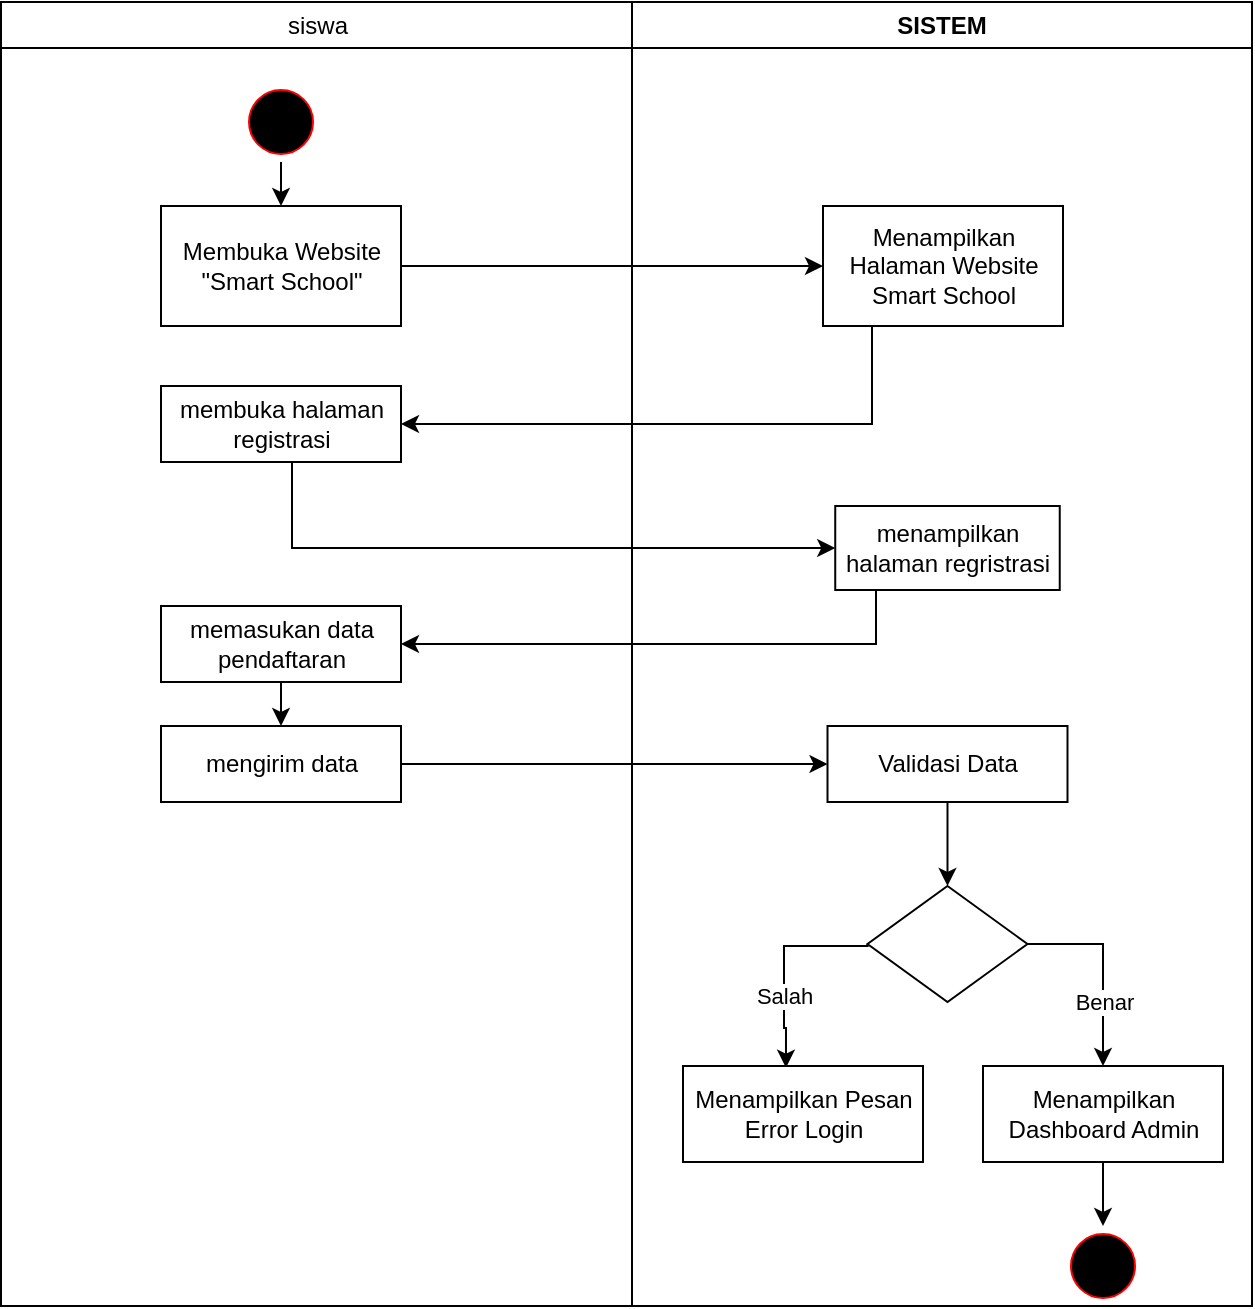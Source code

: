 <mxfile version="24.7.10" pages="6">
  <diagram name="regristrasi siswa" id="CkKdN2FSt63T292Gi2Ng">
    <mxGraphModel dx="634" dy="373" grid="1" gridSize="10" guides="1" tooltips="1" connect="1" arrows="1" fold="1" page="1" pageScale="1" pageWidth="850" pageHeight="1100" math="0" shadow="0">
      <root>
        <mxCell id="0" />
        <mxCell id="1" parent="0" />
        <mxCell id="ct2zQ7y7BZkQiQ98YBwY-1" value="siswa" style="swimlane;whiteSpace=wrap;fontStyle=0" vertex="1" parent="1">
          <mxGeometry x="164.5" y="128" width="315.5" height="652" as="geometry" />
        </mxCell>
        <mxCell id="ct2zQ7y7BZkQiQ98YBwY-2" style="edgeStyle=orthogonalEdgeStyle;rounded=0;orthogonalLoop=1;jettySize=auto;html=1;exitX=0.5;exitY=1;exitDx=0;exitDy=0;entryX=0.5;entryY=0;entryDx=0;entryDy=0;" edge="1" parent="ct2zQ7y7BZkQiQ98YBwY-1" source="ct2zQ7y7BZkQiQ98YBwY-3" target="ct2zQ7y7BZkQiQ98YBwY-4">
          <mxGeometry relative="1" as="geometry" />
        </mxCell>
        <mxCell id="ct2zQ7y7BZkQiQ98YBwY-3" value="" style="ellipse;shape=startState;fillColor=#000000;strokeColor=#ff0000;" vertex="1" parent="ct2zQ7y7BZkQiQ98YBwY-1">
          <mxGeometry x="120" y="40" width="40" height="40" as="geometry" />
        </mxCell>
        <mxCell id="ct2zQ7y7BZkQiQ98YBwY-4" value="Membuka Website &quot;Smart School&quot;" style="rounded=0;whiteSpace=wrap;html=1;" vertex="1" parent="ct2zQ7y7BZkQiQ98YBwY-1">
          <mxGeometry x="80" y="102" width="120" height="60" as="geometry" />
        </mxCell>
        <mxCell id="ct2zQ7y7BZkQiQ98YBwY-5" value="membuka halaman registrasi" style="rounded=0;whiteSpace=wrap;html=1;" vertex="1" parent="ct2zQ7y7BZkQiQ98YBwY-1">
          <mxGeometry x="80" y="192" width="120" height="38" as="geometry" />
        </mxCell>
        <mxCell id="ct2zQ7y7BZkQiQ98YBwY-27" value="" style="edgeStyle=orthogonalEdgeStyle;rounded=0;orthogonalLoop=1;jettySize=auto;html=1;" edge="1" parent="ct2zQ7y7BZkQiQ98YBwY-1" source="ct2zQ7y7BZkQiQ98YBwY-20" target="ct2zQ7y7BZkQiQ98YBwY-21">
          <mxGeometry relative="1" as="geometry" />
        </mxCell>
        <mxCell id="ct2zQ7y7BZkQiQ98YBwY-20" value="memasukan data pendaftaran" style="rounded=0;whiteSpace=wrap;html=1;" vertex="1" parent="ct2zQ7y7BZkQiQ98YBwY-1">
          <mxGeometry x="80" y="302" width="120" height="38" as="geometry" />
        </mxCell>
        <mxCell id="ct2zQ7y7BZkQiQ98YBwY-21" value="mengirim data" style="rounded=0;whiteSpace=wrap;html=1;" vertex="1" parent="ct2zQ7y7BZkQiQ98YBwY-1">
          <mxGeometry x="80" y="362" width="120" height="38" as="geometry" />
        </mxCell>
        <mxCell id="ct2zQ7y7BZkQiQ98YBwY-6" value="SISTEM" style="swimlane;whiteSpace=wrap" vertex="1" parent="1">
          <mxGeometry x="480" y="128" width="310" height="652" as="geometry" />
        </mxCell>
        <mxCell id="ct2zQ7y7BZkQiQ98YBwY-7" value="Menampilkan Halaman Website Smart School" style="rounded=0;whiteSpace=wrap;html=1;" vertex="1" parent="ct2zQ7y7BZkQiQ98YBwY-6">
          <mxGeometry x="95.5" y="102" width="120" height="60" as="geometry" />
        </mxCell>
        <mxCell id="ct2zQ7y7BZkQiQ98YBwY-32" value="" style="edgeStyle=orthogonalEdgeStyle;rounded=0;orthogonalLoop=1;jettySize=auto;html=1;" edge="1" parent="ct2zQ7y7BZkQiQ98YBwY-6" source="ct2zQ7y7BZkQiQ98YBwY-9" target="ct2zQ7y7BZkQiQ98YBwY-14">
          <mxGeometry relative="1" as="geometry" />
        </mxCell>
        <mxCell id="ct2zQ7y7BZkQiQ98YBwY-9" value="Validasi Data" style="rounded=0;whiteSpace=wrap;html=1;" vertex="1" parent="ct2zQ7y7BZkQiQ98YBwY-6">
          <mxGeometry x="97.75" y="362" width="120" height="38" as="geometry" />
        </mxCell>
        <mxCell id="ct2zQ7y7BZkQiQ98YBwY-10" style="edgeStyle=orthogonalEdgeStyle;rounded=0;orthogonalLoop=1;jettySize=auto;html=1;entryX=0.429;entryY=0.018;entryDx=0;entryDy=0;entryPerimeter=0;exitX=0;exitY=0.5;exitDx=0;exitDy=0;" edge="1" parent="ct2zQ7y7BZkQiQ98YBwY-6" source="ct2zQ7y7BZkQiQ98YBwY-14" target="ct2zQ7y7BZkQiQ98YBwY-15">
          <mxGeometry relative="1" as="geometry">
            <mxPoint x="75.5" y="482.0" as="targetPoint" />
            <mxPoint x="117.5" y="492" as="sourcePoint" />
            <Array as="points">
              <mxPoint x="118" y="472" />
              <mxPoint x="76" y="472" />
              <mxPoint x="76" y="513" />
              <mxPoint x="77" y="513" />
            </Array>
          </mxGeometry>
        </mxCell>
        <mxCell id="ct2zQ7y7BZkQiQ98YBwY-11" value="Salah" style="edgeLabel;html=1;align=center;verticalAlign=middle;resizable=0;points=[];" connectable="0" vertex="1" parent="ct2zQ7y7BZkQiQ98YBwY-10">
          <mxGeometry x="0.286" relative="1" as="geometry">
            <mxPoint as="offset" />
          </mxGeometry>
        </mxCell>
        <mxCell id="ct2zQ7y7BZkQiQ98YBwY-12" style="edgeStyle=orthogonalEdgeStyle;rounded=0;orthogonalLoop=1;jettySize=auto;html=1;exitX=1;exitY=0.5;exitDx=0;exitDy=0;entryX=0.5;entryY=0;entryDx=0;entryDy=0;" edge="1" parent="ct2zQ7y7BZkQiQ98YBwY-6" source="ct2zQ7y7BZkQiQ98YBwY-14" target="ct2zQ7y7BZkQiQ98YBwY-17">
          <mxGeometry relative="1" as="geometry">
            <mxPoint x="235.5" y="482.0" as="targetPoint" />
          </mxGeometry>
        </mxCell>
        <mxCell id="ct2zQ7y7BZkQiQ98YBwY-13" value="Benar" style="edgeLabel;html=1;align=center;verticalAlign=middle;resizable=0;points=[];" connectable="0" vertex="1" parent="ct2zQ7y7BZkQiQ98YBwY-12">
          <mxGeometry x="0.339" relative="1" as="geometry">
            <mxPoint as="offset" />
          </mxGeometry>
        </mxCell>
        <mxCell id="ct2zQ7y7BZkQiQ98YBwY-14" value="" style="rhombus;whiteSpace=wrap;html=1;" vertex="1" parent="ct2zQ7y7BZkQiQ98YBwY-6">
          <mxGeometry x="117.75" y="442" width="80" height="58" as="geometry" />
        </mxCell>
        <mxCell id="ct2zQ7y7BZkQiQ98YBwY-15" value="Menampilkan Pesan Error Login" style="rounded=0;whiteSpace=wrap;html=1;" vertex="1" parent="ct2zQ7y7BZkQiQ98YBwY-6">
          <mxGeometry x="25.5" y="532" width="120" height="48" as="geometry" />
        </mxCell>
        <mxCell id="ct2zQ7y7BZkQiQ98YBwY-16" style="edgeStyle=orthogonalEdgeStyle;rounded=0;orthogonalLoop=1;jettySize=auto;html=1;exitX=0.5;exitY=1;exitDx=0;exitDy=0;entryX=0.5;entryY=0;entryDx=0;entryDy=0;" edge="1" parent="ct2zQ7y7BZkQiQ98YBwY-6" source="ct2zQ7y7BZkQiQ98YBwY-17" target="ct2zQ7y7BZkQiQ98YBwY-18">
          <mxGeometry relative="1" as="geometry" />
        </mxCell>
        <mxCell id="ct2zQ7y7BZkQiQ98YBwY-17" value="Menampilkan Dashboard Admin" style="rounded=0;whiteSpace=wrap;html=1;" vertex="1" parent="ct2zQ7y7BZkQiQ98YBwY-6">
          <mxGeometry x="175.5" y="532" width="120" height="48" as="geometry" />
        </mxCell>
        <mxCell id="ct2zQ7y7BZkQiQ98YBwY-18" value="" style="ellipse;shape=startState;fillColor=#000000;strokeColor=#ff0000;" vertex="1" parent="ct2zQ7y7BZkQiQ98YBwY-6">
          <mxGeometry x="215.5" y="612" width="40" height="40" as="geometry" />
        </mxCell>
        <mxCell id="ct2zQ7y7BZkQiQ98YBwY-22" value="menampilkan halaman regristrasi" style="rounded=0;whiteSpace=wrap;html=1;" vertex="1" parent="ct2zQ7y7BZkQiQ98YBwY-6">
          <mxGeometry x="101.62" y="252" width="112.25" height="42" as="geometry" />
        </mxCell>
        <mxCell id="ct2zQ7y7BZkQiQ98YBwY-19" style="edgeStyle=orthogonalEdgeStyle;rounded=0;orthogonalLoop=1;jettySize=auto;html=1;entryX=0;entryY=0.5;entryDx=0;entryDy=0;" edge="1" parent="1" source="ct2zQ7y7BZkQiQ98YBwY-4" target="ct2zQ7y7BZkQiQ98YBwY-7">
          <mxGeometry relative="1" as="geometry" />
        </mxCell>
        <mxCell id="ct2zQ7y7BZkQiQ98YBwY-24" style="edgeStyle=orthogonalEdgeStyle;rounded=0;orthogonalLoop=1;jettySize=auto;html=1;entryX=0;entryY=0.5;entryDx=0;entryDy=0;" edge="1" parent="1" source="ct2zQ7y7BZkQiQ98YBwY-5" target="ct2zQ7y7BZkQiQ98YBwY-22">
          <mxGeometry relative="1" as="geometry">
            <Array as="points">
              <mxPoint x="310" y="401" />
            </Array>
          </mxGeometry>
        </mxCell>
        <mxCell id="ct2zQ7y7BZkQiQ98YBwY-25" style="edgeStyle=orthogonalEdgeStyle;rounded=0;orthogonalLoop=1;jettySize=auto;html=1;entryX=1;entryY=0.5;entryDx=0;entryDy=0;" edge="1" parent="1" source="ct2zQ7y7BZkQiQ98YBwY-7" target="ct2zQ7y7BZkQiQ98YBwY-5">
          <mxGeometry relative="1" as="geometry">
            <Array as="points">
              <mxPoint x="600" y="339" />
            </Array>
          </mxGeometry>
        </mxCell>
        <mxCell id="ct2zQ7y7BZkQiQ98YBwY-26" style="edgeStyle=orthogonalEdgeStyle;rounded=0;orthogonalLoop=1;jettySize=auto;html=1;entryX=1;entryY=0.5;entryDx=0;entryDy=0;" edge="1" parent="1" source="ct2zQ7y7BZkQiQ98YBwY-22" target="ct2zQ7y7BZkQiQ98YBwY-20">
          <mxGeometry relative="1" as="geometry">
            <Array as="points">
              <mxPoint x="602" y="449" />
            </Array>
          </mxGeometry>
        </mxCell>
        <mxCell id="ct2zQ7y7BZkQiQ98YBwY-28" style="edgeStyle=orthogonalEdgeStyle;rounded=0;orthogonalLoop=1;jettySize=auto;html=1;entryX=0;entryY=0.5;entryDx=0;entryDy=0;" edge="1" parent="1" source="ct2zQ7y7BZkQiQ98YBwY-21" target="ct2zQ7y7BZkQiQ98YBwY-9">
          <mxGeometry relative="1" as="geometry" />
        </mxCell>
      </root>
    </mxGraphModel>
  </diagram>
  <diagram id="B6uVPoHF_zHf-7rmHl5D" name="login siswa">
    <mxGraphModel dx="766" dy="426" grid="1" gridSize="10" guides="1" tooltips="1" connect="1" arrows="1" fold="1" page="1" pageScale="1" pageWidth="850" pageHeight="1100" math="0" shadow="0">
      <root>
        <mxCell id="0" />
        <mxCell id="1" parent="0" />
        <mxCell id="0dLkA1yNlthL-5BfM1e3-1" value="siswa" style="swimlane;whiteSpace=wrap;fontStyle=0" vertex="1" parent="1">
          <mxGeometry x="164.5" y="128" width="280" height="652" as="geometry" />
        </mxCell>
        <mxCell id="0dLkA1yNlthL-5BfM1e3-2" style="edgeStyle=orthogonalEdgeStyle;rounded=0;orthogonalLoop=1;jettySize=auto;html=1;exitX=0.5;exitY=1;exitDx=0;exitDy=0;entryX=0.5;entryY=0;entryDx=0;entryDy=0;" edge="1" parent="0dLkA1yNlthL-5BfM1e3-1" source="0dLkA1yNlthL-5BfM1e3-3" target="0dLkA1yNlthL-5BfM1e3-4">
          <mxGeometry relative="1" as="geometry" />
        </mxCell>
        <mxCell id="0dLkA1yNlthL-5BfM1e3-3" value="" style="ellipse;shape=startState;fillColor=#000000;strokeColor=#ff0000;" vertex="1" parent="0dLkA1yNlthL-5BfM1e3-1">
          <mxGeometry x="120" y="40" width="40" height="40" as="geometry" />
        </mxCell>
        <mxCell id="0dLkA1yNlthL-5BfM1e3-4" value="Membuka Website &quot;Smart School&quot;" style="rounded=0;whiteSpace=wrap;html=1;" vertex="1" parent="0dLkA1yNlthL-5BfM1e3-1">
          <mxGeometry x="80" y="102" width="120" height="60" as="geometry" />
        </mxCell>
        <mxCell id="0dLkA1yNlthL-5BfM1e3-5" value="Memasukan Username dan Password" style="rounded=0;whiteSpace=wrap;html=1;" vertex="1" parent="0dLkA1yNlthL-5BfM1e3-1">
          <mxGeometry x="80" y="202" width="120" height="60" as="geometry" />
        </mxCell>
        <mxCell id="0dLkA1yNlthL-5BfM1e3-6" value="SISTEM" style="swimlane;whiteSpace=wrap" vertex="1" parent="1">
          <mxGeometry x="444.5" y="128" width="315.5" height="652" as="geometry" />
        </mxCell>
        <mxCell id="0dLkA1yNlthL-5BfM1e3-7" value="Menampilkan Halaman Website Smart School" style="rounded=0;whiteSpace=wrap;html=1;" vertex="1" parent="0dLkA1yNlthL-5BfM1e3-6">
          <mxGeometry x="95.5" y="102" width="120" height="60" as="geometry" />
        </mxCell>
        <mxCell id="0dLkA1yNlthL-5BfM1e3-8" style="edgeStyle=orthogonalEdgeStyle;rounded=0;orthogonalLoop=1;jettySize=auto;html=1;exitX=0.5;exitY=1;exitDx=0;exitDy=0;entryX=0.5;entryY=0;entryDx=0;entryDy=0;" edge="1" parent="0dLkA1yNlthL-5BfM1e3-6" source="0dLkA1yNlthL-5BfM1e3-9" target="0dLkA1yNlthL-5BfM1e3-14">
          <mxGeometry relative="1" as="geometry" />
        </mxCell>
        <mxCell id="0dLkA1yNlthL-5BfM1e3-9" value="Validasi Data" style="rounded=0;whiteSpace=wrap;html=1;" vertex="1" parent="0dLkA1yNlthL-5BfM1e3-6">
          <mxGeometry x="95.5" y="312" width="120" height="38" as="geometry" />
        </mxCell>
        <mxCell id="0dLkA1yNlthL-5BfM1e3-10" style="edgeStyle=orthogonalEdgeStyle;rounded=0;orthogonalLoop=1;jettySize=auto;html=1;exitX=0;exitY=0.5;exitDx=0;exitDy=0;" edge="1" parent="0dLkA1yNlthL-5BfM1e3-6" source="0dLkA1yNlthL-5BfM1e3-14">
          <mxGeometry relative="1" as="geometry">
            <mxPoint x="75.5" y="482.0" as="targetPoint" />
          </mxGeometry>
        </mxCell>
        <mxCell id="0dLkA1yNlthL-5BfM1e3-11" value="Salah" style="edgeLabel;html=1;align=center;verticalAlign=middle;resizable=0;points=[];" connectable="0" vertex="1" parent="0dLkA1yNlthL-5BfM1e3-10">
          <mxGeometry x="0.286" relative="1" as="geometry">
            <mxPoint as="offset" />
          </mxGeometry>
        </mxCell>
        <mxCell id="0dLkA1yNlthL-5BfM1e3-12" style="edgeStyle=orthogonalEdgeStyle;rounded=0;orthogonalLoop=1;jettySize=auto;html=1;exitX=1;exitY=0.5;exitDx=0;exitDy=0;" edge="1" parent="0dLkA1yNlthL-5BfM1e3-6" source="0dLkA1yNlthL-5BfM1e3-14">
          <mxGeometry relative="1" as="geometry">
            <mxPoint x="235.5" y="482.0" as="targetPoint" />
          </mxGeometry>
        </mxCell>
        <mxCell id="0dLkA1yNlthL-5BfM1e3-13" value="Benar" style="edgeLabel;html=1;align=center;verticalAlign=middle;resizable=0;points=[];" connectable="0" vertex="1" parent="0dLkA1yNlthL-5BfM1e3-12">
          <mxGeometry x="0.339" relative="1" as="geometry">
            <mxPoint as="offset" />
          </mxGeometry>
        </mxCell>
        <mxCell id="0dLkA1yNlthL-5BfM1e3-14" value="" style="rhombus;whiteSpace=wrap;html=1;" vertex="1" parent="0dLkA1yNlthL-5BfM1e3-6">
          <mxGeometry x="115.5" y="392" width="80" height="58" as="geometry" />
        </mxCell>
        <mxCell id="0dLkA1yNlthL-5BfM1e3-15" value="Menampilkan Pesan Error Login" style="rounded=0;whiteSpace=wrap;html=1;" vertex="1" parent="0dLkA1yNlthL-5BfM1e3-6">
          <mxGeometry x="20.5" y="482" width="120" height="48" as="geometry" />
        </mxCell>
        <mxCell id="0dLkA1yNlthL-5BfM1e3-16" style="edgeStyle=orthogonalEdgeStyle;rounded=0;orthogonalLoop=1;jettySize=auto;html=1;exitX=0.5;exitY=1;exitDx=0;exitDy=0;entryX=0.5;entryY=0;entryDx=0;entryDy=0;" edge="1" parent="0dLkA1yNlthL-5BfM1e3-6" source="0dLkA1yNlthL-5BfM1e3-17" target="0dLkA1yNlthL-5BfM1e3-18">
          <mxGeometry relative="1" as="geometry" />
        </mxCell>
        <mxCell id="0dLkA1yNlthL-5BfM1e3-17" value="Menampilkan halaman utama siswa" style="rounded=0;whiteSpace=wrap;html=1;" vertex="1" parent="0dLkA1yNlthL-5BfM1e3-6">
          <mxGeometry x="175.5" y="482" width="120" height="48" as="geometry" />
        </mxCell>
        <mxCell id="0dLkA1yNlthL-5BfM1e3-18" value="" style="ellipse;shape=startState;fillColor=#000000;strokeColor=#ff0000;" vertex="1" parent="0dLkA1yNlthL-5BfM1e3-6">
          <mxGeometry x="215.5" y="562" width="40" height="40" as="geometry" />
        </mxCell>
        <mxCell id="0dLkA1yNlthL-5BfM1e3-19" style="edgeStyle=orthogonalEdgeStyle;rounded=0;orthogonalLoop=1;jettySize=auto;html=1;entryX=1;entryY=0.5;entryDx=0;entryDy=0;" edge="1" parent="1" source="0dLkA1yNlthL-5BfM1e3-7" target="0dLkA1yNlthL-5BfM1e3-5">
          <mxGeometry relative="1" as="geometry">
            <Array as="points">
              <mxPoint x="600" y="360" />
            </Array>
          </mxGeometry>
        </mxCell>
        <mxCell id="0dLkA1yNlthL-5BfM1e3-20" style="edgeStyle=orthogonalEdgeStyle;rounded=0;orthogonalLoop=1;jettySize=auto;html=1;entryX=0;entryY=0.5;entryDx=0;entryDy=0;" edge="1" parent="1" source="0dLkA1yNlthL-5BfM1e3-4" target="0dLkA1yNlthL-5BfM1e3-7">
          <mxGeometry relative="1" as="geometry" />
        </mxCell>
        <mxCell id="0dLkA1yNlthL-5BfM1e3-21" style="edgeStyle=orthogonalEdgeStyle;rounded=0;orthogonalLoop=1;jettySize=auto;html=1;entryX=0;entryY=0.5;entryDx=0;entryDy=0;" edge="1" parent="1" source="0dLkA1yNlthL-5BfM1e3-5" target="0dLkA1yNlthL-5BfM1e3-9">
          <mxGeometry relative="1" as="geometry">
            <Array as="points">
              <mxPoint x="305" y="459" />
            </Array>
          </mxGeometry>
        </mxCell>
      </root>
    </mxGraphModel>
  </diagram>
  <diagram id="_cswoCJEPNgJfyQ7k2DU" name="melihat data jadwal pelajaran">
    <mxGraphModel dx="901" dy="501" grid="1" gridSize="10" guides="1" tooltips="1" connect="1" arrows="1" fold="1" page="1" pageScale="1" pageWidth="850" pageHeight="1100" math="0" shadow="0">
      <root>
        <mxCell id="0" />
        <mxCell id="1" parent="0" />
        <mxCell id="lEeLGfpVvQIhKDC0VNKP-1" value="siswa" style="swimlane;whiteSpace=wrap;fontStyle=0;startSize=23;" vertex="1" parent="1">
          <mxGeometry x="164.5" y="128" width="280" height="972" as="geometry" />
        </mxCell>
        <mxCell id="lEeLGfpVvQIhKDC0VNKP-2" style="edgeStyle=orthogonalEdgeStyle;rounded=0;orthogonalLoop=1;jettySize=auto;html=1;exitX=0.5;exitY=1;exitDx=0;exitDy=0;entryX=0.5;entryY=0;entryDx=0;entryDy=0;" edge="1" parent="lEeLGfpVvQIhKDC0VNKP-1" source="lEeLGfpVvQIhKDC0VNKP-3" target="lEeLGfpVvQIhKDC0VNKP-4">
          <mxGeometry relative="1" as="geometry" />
        </mxCell>
        <mxCell id="lEeLGfpVvQIhKDC0VNKP-3" value="" style="ellipse;shape=startState;fillColor=#000000;strokeColor=#ff0000;" vertex="1" parent="lEeLGfpVvQIhKDC0VNKP-1">
          <mxGeometry x="120" y="40" width="40" height="40" as="geometry" />
        </mxCell>
        <mxCell id="lEeLGfpVvQIhKDC0VNKP-4" value="Membuka Website &quot;Smart School&quot;" style="rounded=0;whiteSpace=wrap;html=1;" vertex="1" parent="lEeLGfpVvQIhKDC0VNKP-1">
          <mxGeometry x="80" y="102" width="120" height="60" as="geometry" />
        </mxCell>
        <mxCell id="lEeLGfpVvQIhKDC0VNKP-5" value="siswa melakukan login" style="rounded=0;whiteSpace=wrap;html=1;" vertex="1" parent="lEeLGfpVvQIhKDC0VNKP-1">
          <mxGeometry x="80" y="202" width="120" height="60" as="geometry" />
        </mxCell>
        <mxCell id="lEeLGfpVvQIhKDC0VNKP-6" value="membuka halaman mjadwal pelajaran" style="rounded=0;whiteSpace=wrap;html=1;" vertex="1" parent="lEeLGfpVvQIhKDC0VNKP-1">
          <mxGeometry x="55.5" y="552" width="120" height="48" as="geometry" />
        </mxCell>
        <mxCell id="lEeLGfpVvQIhKDC0VNKP-8" value="SISTEM" style="swimlane;whiteSpace=wrap" vertex="1" parent="1">
          <mxGeometry x="444.5" y="128" width="315.5" height="972" as="geometry" />
        </mxCell>
        <mxCell id="lEeLGfpVvQIhKDC0VNKP-9" value="Menampilkan Halaman Website Smart School" style="rounded=0;whiteSpace=wrap;html=1;" vertex="1" parent="lEeLGfpVvQIhKDC0VNKP-8">
          <mxGeometry x="95.5" y="102" width="120" height="60" as="geometry" />
        </mxCell>
        <mxCell id="lEeLGfpVvQIhKDC0VNKP-10" style="edgeStyle=orthogonalEdgeStyle;rounded=0;orthogonalLoop=1;jettySize=auto;html=1;exitX=0.5;exitY=1;exitDx=0;exitDy=0;entryX=0.5;entryY=0;entryDx=0;entryDy=0;" edge="1" parent="lEeLGfpVvQIhKDC0VNKP-8" source="lEeLGfpVvQIhKDC0VNKP-11" target="lEeLGfpVvQIhKDC0VNKP-16">
          <mxGeometry relative="1" as="geometry" />
        </mxCell>
        <mxCell id="lEeLGfpVvQIhKDC0VNKP-11" value="Validasi Data" style="rounded=0;whiteSpace=wrap;html=1;" vertex="1" parent="lEeLGfpVvQIhKDC0VNKP-8">
          <mxGeometry x="95.5" y="312" width="120" height="38" as="geometry" />
        </mxCell>
        <mxCell id="lEeLGfpVvQIhKDC0VNKP-12" style="edgeStyle=orthogonalEdgeStyle;rounded=0;orthogonalLoop=1;jettySize=auto;html=1;exitX=0;exitY=0.5;exitDx=0;exitDy=0;" edge="1" parent="lEeLGfpVvQIhKDC0VNKP-8" source="lEeLGfpVvQIhKDC0VNKP-16">
          <mxGeometry relative="1" as="geometry">
            <mxPoint x="75.5" y="482.0" as="targetPoint" />
          </mxGeometry>
        </mxCell>
        <mxCell id="lEeLGfpVvQIhKDC0VNKP-13" value="Salah" style="edgeLabel;html=1;align=center;verticalAlign=middle;resizable=0;points=[];" connectable="0" vertex="1" parent="lEeLGfpVvQIhKDC0VNKP-12">
          <mxGeometry x="0.286" relative="1" as="geometry">
            <mxPoint as="offset" />
          </mxGeometry>
        </mxCell>
        <mxCell id="lEeLGfpVvQIhKDC0VNKP-14" style="edgeStyle=orthogonalEdgeStyle;rounded=0;orthogonalLoop=1;jettySize=auto;html=1;exitX=1;exitY=0.5;exitDx=0;exitDy=0;" edge="1" parent="lEeLGfpVvQIhKDC0VNKP-8" source="lEeLGfpVvQIhKDC0VNKP-16">
          <mxGeometry relative="1" as="geometry">
            <mxPoint x="235.5" y="482.0" as="targetPoint" />
          </mxGeometry>
        </mxCell>
        <mxCell id="lEeLGfpVvQIhKDC0VNKP-15" value="Benar" style="edgeLabel;html=1;align=center;verticalAlign=middle;resizable=0;points=[];" connectable="0" vertex="1" parent="lEeLGfpVvQIhKDC0VNKP-14">
          <mxGeometry x="0.339" relative="1" as="geometry">
            <mxPoint as="offset" />
          </mxGeometry>
        </mxCell>
        <mxCell id="lEeLGfpVvQIhKDC0VNKP-16" value="" style="rhombus;whiteSpace=wrap;html=1;" vertex="1" parent="lEeLGfpVvQIhKDC0VNKP-8">
          <mxGeometry x="115.5" y="392" width="80" height="58" as="geometry" />
        </mxCell>
        <mxCell id="lEeLGfpVvQIhKDC0VNKP-17" value="Menampilkan Pesan Error Login" style="rounded=0;whiteSpace=wrap;html=1;" vertex="1" parent="lEeLGfpVvQIhKDC0VNKP-8">
          <mxGeometry x="20.5" y="482" width="120" height="48" as="geometry" />
        </mxCell>
        <mxCell id="lEeLGfpVvQIhKDC0VNKP-18" value="Menampilkan halaman utama" style="rounded=0;whiteSpace=wrap;html=1;" vertex="1" parent="lEeLGfpVvQIhKDC0VNKP-8">
          <mxGeometry x="175.5" y="482" width="120" height="48" as="geometry" />
        </mxCell>
        <mxCell id="lEeLGfpVvQIhKDC0VNKP-21" value="Menampilkan halaman jadwal pelajaran" style="rounded=0;whiteSpace=wrap;html=1;" vertex="1" parent="lEeLGfpVvQIhKDC0VNKP-8">
          <mxGeometry x="95.5" y="692" width="120" height="60" as="geometry" />
        </mxCell>
        <mxCell id="lEeLGfpVvQIhKDC0VNKP-23" style="edgeStyle=orthogonalEdgeStyle;rounded=0;orthogonalLoop=1;jettySize=auto;html=1;" edge="1" parent="1" source="lEeLGfpVvQIhKDC0VNKP-4" target="lEeLGfpVvQIhKDC0VNKP-9">
          <mxGeometry relative="1" as="geometry" />
        </mxCell>
        <mxCell id="lEeLGfpVvQIhKDC0VNKP-24" style="edgeStyle=orthogonalEdgeStyle;rounded=0;orthogonalLoop=1;jettySize=auto;html=1;entryX=1;entryY=0.5;entryDx=0;entryDy=0;" edge="1" parent="1" source="lEeLGfpVvQIhKDC0VNKP-9" target="lEeLGfpVvQIhKDC0VNKP-5">
          <mxGeometry relative="1" as="geometry">
            <Array as="points">
              <mxPoint x="600" y="360" />
            </Array>
          </mxGeometry>
        </mxCell>
        <mxCell id="lEeLGfpVvQIhKDC0VNKP-25" style="edgeStyle=orthogonalEdgeStyle;rounded=0;orthogonalLoop=1;jettySize=auto;html=1;entryX=0;entryY=0.5;entryDx=0;entryDy=0;" edge="1" parent="1" source="lEeLGfpVvQIhKDC0VNKP-5" target="lEeLGfpVvQIhKDC0VNKP-11">
          <mxGeometry relative="1" as="geometry">
            <Array as="points">
              <mxPoint x="305" y="459" />
            </Array>
          </mxGeometry>
        </mxCell>
        <mxCell id="DnrRZG0hU6tQb1peSwa8-1" style="edgeStyle=orthogonalEdgeStyle;rounded=0;orthogonalLoop=1;jettySize=auto;html=1;entryX=1;entryY=0.5;entryDx=0;entryDy=0;" edge="1" parent="1" source="lEeLGfpVvQIhKDC0VNKP-18" target="lEeLGfpVvQIhKDC0VNKP-6">
          <mxGeometry relative="1" as="geometry">
            <Array as="points">
              <mxPoint x="680" y="704" />
            </Array>
          </mxGeometry>
        </mxCell>
        <mxCell id="DnrRZG0hU6tQb1peSwa8-2" style="edgeStyle=orthogonalEdgeStyle;rounded=0;orthogonalLoop=1;jettySize=auto;html=1;entryX=0;entryY=0.5;entryDx=0;entryDy=0;" edge="1" parent="1" source="lEeLGfpVvQIhKDC0VNKP-6" target="lEeLGfpVvQIhKDC0VNKP-21">
          <mxGeometry relative="1" as="geometry">
            <Array as="points">
              <mxPoint x="280" y="850" />
            </Array>
          </mxGeometry>
        </mxCell>
      </root>
    </mxGraphModel>
  </diagram>
  <diagram id="oced-kFqBh-p0T09ylpX" name="melihat data nilai">
    <mxGraphModel dx="980" dy="576" grid="1" gridSize="10" guides="1" tooltips="1" connect="1" arrows="1" fold="1" page="1" pageScale="1" pageWidth="850" pageHeight="1100" math="0" shadow="0">
      <root>
        <mxCell id="0" />
        <mxCell id="1" parent="0" />
        <mxCell id="76pWeOHy-YP5W9ZVlyfC-1" value="siswa" style="swimlane;whiteSpace=wrap;fontStyle=0" vertex="1" parent="1">
          <mxGeometry x="150" y="128" width="300" height="1100" as="geometry" />
        </mxCell>
        <mxCell id="76pWeOHy-YP5W9ZVlyfC-2" style="edgeStyle=orthogonalEdgeStyle;rounded=0;orthogonalLoop=1;jettySize=auto;html=1;exitX=0.5;exitY=1;exitDx=0;exitDy=0;entryX=0.5;entryY=0;entryDx=0;entryDy=0;" edge="1" parent="76pWeOHy-YP5W9ZVlyfC-1" source="76pWeOHy-YP5W9ZVlyfC-3" target="76pWeOHy-YP5W9ZVlyfC-4">
          <mxGeometry relative="1" as="geometry" />
        </mxCell>
        <mxCell id="76pWeOHy-YP5W9ZVlyfC-3" value="" style="ellipse;shape=startState;fillColor=#000000;strokeColor=#ff0000;" vertex="1" parent="76pWeOHy-YP5W9ZVlyfC-1">
          <mxGeometry x="120" y="40" width="40" height="40" as="geometry" />
        </mxCell>
        <mxCell id="76pWeOHy-YP5W9ZVlyfC-4" value="Membuka Website &quot;Smart School&quot;" style="rounded=0;whiteSpace=wrap;html=1;" vertex="1" parent="76pWeOHy-YP5W9ZVlyfC-1">
          <mxGeometry x="80" y="110" width="120" height="60" as="geometry" />
        </mxCell>
        <mxCell id="76pWeOHy-YP5W9ZVlyfC-5" value="siswa melakukan login" style="rounded=0;whiteSpace=wrap;html=1;" vertex="1" parent="76pWeOHy-YP5W9ZVlyfC-1">
          <mxGeometry x="80" y="202" width="120" height="60" as="geometry" />
        </mxCell>
        <mxCell id="76pWeOHy-YP5W9ZVlyfC-6" value="membuka halaman meihat nilai" style="rounded=0;whiteSpace=wrap;html=1;" vertex="1" parent="76pWeOHy-YP5W9ZVlyfC-1">
          <mxGeometry x="75.5" y="552" width="120" height="48" as="geometry" />
        </mxCell>
        <mxCell id="76pWeOHy-YP5W9ZVlyfC-7" value="&lt;span style=&quot;font-size:11.0pt;line-height:107%;&lt;br/&gt;font-family:&amp;quot;Calibri&amp;quot;,sans-serif;mso-fareast-font-family:Calibri;mso-ansi-language:&lt;br/&gt;EN-US;mso-fareast-language:EN-US;mso-bidi-language:AR-SA&quot;&gt;Siswa Meimlih&lt;br/&gt;Pelajaran yang ingin dilihatnya&lt;/span&gt;" style="rounded=0;whiteSpace=wrap;html=1;" vertex="1" parent="76pWeOHy-YP5W9ZVlyfC-1">
          <mxGeometry x="75.5" y="702" width="120" height="60" as="geometry" />
        </mxCell>
        <mxCell id="FMAh5PS0P-0VF8EZnRjU-1" value="SISTEM" style="swimlane;whiteSpace=wrap" vertex="1" parent="1">
          <mxGeometry x="450" y="128" width="310" height="1092" as="geometry" />
        </mxCell>
        <mxCell id="FMAh5PS0P-0VF8EZnRjU-2" value="Menampilkan Halaman Website Smart School" style="rounded=0;whiteSpace=wrap;html=1;" vertex="1" parent="FMAh5PS0P-0VF8EZnRjU-1">
          <mxGeometry x="95.5" y="102" width="120" height="60" as="geometry" />
        </mxCell>
        <mxCell id="FMAh5PS0P-0VF8EZnRjU-3" style="edgeStyle=orthogonalEdgeStyle;rounded=0;orthogonalLoop=1;jettySize=auto;html=1;exitX=0.5;exitY=1;exitDx=0;exitDy=0;entryX=0.5;entryY=0;entryDx=0;entryDy=0;" edge="1" parent="FMAh5PS0P-0VF8EZnRjU-1" source="FMAh5PS0P-0VF8EZnRjU-4" target="FMAh5PS0P-0VF8EZnRjU-9">
          <mxGeometry relative="1" as="geometry" />
        </mxCell>
        <mxCell id="FMAh5PS0P-0VF8EZnRjU-4" value="Validasi Data" style="rounded=0;whiteSpace=wrap;html=1;" vertex="1" parent="FMAh5PS0P-0VF8EZnRjU-1">
          <mxGeometry x="95.5" y="312" width="120" height="38" as="geometry" />
        </mxCell>
        <mxCell id="FMAh5PS0P-0VF8EZnRjU-5" style="edgeStyle=orthogonalEdgeStyle;rounded=0;orthogonalLoop=1;jettySize=auto;html=1;exitX=0;exitY=0.5;exitDx=0;exitDy=0;" edge="1" parent="FMAh5PS0P-0VF8EZnRjU-1" source="FMAh5PS0P-0VF8EZnRjU-9">
          <mxGeometry relative="1" as="geometry">
            <mxPoint x="75.5" y="482.0" as="targetPoint" />
          </mxGeometry>
        </mxCell>
        <mxCell id="FMAh5PS0P-0VF8EZnRjU-6" value="Salah" style="edgeLabel;html=1;align=center;verticalAlign=middle;resizable=0;points=[];" connectable="0" vertex="1" parent="FMAh5PS0P-0VF8EZnRjU-5">
          <mxGeometry x="0.286" relative="1" as="geometry">
            <mxPoint as="offset" />
          </mxGeometry>
        </mxCell>
        <mxCell id="FMAh5PS0P-0VF8EZnRjU-7" style="edgeStyle=orthogonalEdgeStyle;rounded=0;orthogonalLoop=1;jettySize=auto;html=1;exitX=1;exitY=0.5;exitDx=0;exitDy=0;" edge="1" parent="FMAh5PS0P-0VF8EZnRjU-1" source="FMAh5PS0P-0VF8EZnRjU-9">
          <mxGeometry relative="1" as="geometry">
            <mxPoint x="235.5" y="482.0" as="targetPoint" />
          </mxGeometry>
        </mxCell>
        <mxCell id="FMAh5PS0P-0VF8EZnRjU-8" value="Benar" style="edgeLabel;html=1;align=center;verticalAlign=middle;resizable=0;points=[];" connectable="0" vertex="1" parent="FMAh5PS0P-0VF8EZnRjU-7">
          <mxGeometry x="0.339" relative="1" as="geometry">
            <mxPoint as="offset" />
          </mxGeometry>
        </mxCell>
        <mxCell id="FMAh5PS0P-0VF8EZnRjU-9" value="" style="rhombus;whiteSpace=wrap;html=1;" vertex="1" parent="FMAh5PS0P-0VF8EZnRjU-1">
          <mxGeometry x="115.5" y="392" width="80" height="58" as="geometry" />
        </mxCell>
        <mxCell id="FMAh5PS0P-0VF8EZnRjU-10" value="Menampilkan Pesan Error Login" style="rounded=0;whiteSpace=wrap;html=1;" vertex="1" parent="FMAh5PS0P-0VF8EZnRjU-1">
          <mxGeometry x="20.5" y="482" width="120" height="48" as="geometry" />
        </mxCell>
        <mxCell id="FMAh5PS0P-0VF8EZnRjU-11" value="Menampilkan Dashalaman utama" style="rounded=0;whiteSpace=wrap;html=1;" vertex="1" parent="FMAh5PS0P-0VF8EZnRjU-1">
          <mxGeometry x="175.5" y="482" width="120" height="48" as="geometry" />
        </mxCell>
        <mxCell id="FMAh5PS0P-0VF8EZnRjU-12" value="Menampilkan Halaman lihat nilail" style="rounded=0;whiteSpace=wrap;html=1;" vertex="1" parent="FMAh5PS0P-0VF8EZnRjU-1">
          <mxGeometry x="115.5" y="622" width="120" height="60" as="geometry" />
        </mxCell>
        <mxCell id="MGSRflHnlxZant6BU8A7-5" value="" style="edgeStyle=orthogonalEdgeStyle;rounded=0;orthogonalLoop=1;jettySize=auto;html=1;" edge="1" parent="FMAh5PS0P-0VF8EZnRjU-1" source="FMAh5PS0P-0VF8EZnRjU-14" target="MGSRflHnlxZant6BU8A7-4">
          <mxGeometry relative="1" as="geometry" />
        </mxCell>
        <mxCell id="FMAh5PS0P-0VF8EZnRjU-14" value="menerima permintaan nilai" style="rounded=0;whiteSpace=wrap;html=1;" vertex="1" parent="FMAh5PS0P-0VF8EZnRjU-1">
          <mxGeometry x="110" y="742" width="120" height="60" as="geometry" />
        </mxCell>
        <mxCell id="MGSRflHnlxZant6BU8A7-7" value="" style="edgeStyle=orthogonalEdgeStyle;rounded=0;orthogonalLoop=1;jettySize=auto;html=1;" edge="1" parent="FMAh5PS0P-0VF8EZnRjU-1" source="MGSRflHnlxZant6BU8A7-3" target="FMAh5PS0P-0VF8EZnRjU-15">
          <mxGeometry relative="1" as="geometry" />
        </mxCell>
        <mxCell id="MGSRflHnlxZant6BU8A7-3" value="menampilkan data nilai ke siswa" style="rounded=0;whiteSpace=wrap;html=1;" vertex="1" parent="FMAh5PS0P-0VF8EZnRjU-1">
          <mxGeometry x="110" y="932" width="120" height="60" as="geometry" />
        </mxCell>
        <mxCell id="FMAh5PS0P-0VF8EZnRjU-15" value="" style="ellipse;shape=startState;fillColor=#000000;strokeColor=#ff0000;" vertex="1" parent="FMAh5PS0P-0VF8EZnRjU-1">
          <mxGeometry x="150" y="1042" width="40" height="40" as="geometry" />
        </mxCell>
        <mxCell id="MGSRflHnlxZant6BU8A7-6" value="" style="edgeStyle=orthogonalEdgeStyle;rounded=0;orthogonalLoop=1;jettySize=auto;html=1;" edge="1" parent="FMAh5PS0P-0VF8EZnRjU-1" source="MGSRflHnlxZant6BU8A7-4" target="MGSRflHnlxZant6BU8A7-3">
          <mxGeometry relative="1" as="geometry" />
        </mxCell>
        <mxCell id="MGSRflHnlxZant6BU8A7-4" value="mengambil data nilai dari database" style="rounded=0;whiteSpace=wrap;html=1;" vertex="1" parent="FMAh5PS0P-0VF8EZnRjU-1">
          <mxGeometry x="110" y="842" width="120" height="60" as="geometry" />
        </mxCell>
        <mxCell id="MGSRflHnlxZant6BU8A7-9" style="edgeStyle=orthogonalEdgeStyle;rounded=0;orthogonalLoop=1;jettySize=auto;html=1;entryX=0;entryY=0.5;entryDx=0;entryDy=0;" edge="1" parent="1" source="76pWeOHy-YP5W9ZVlyfC-4" target="FMAh5PS0P-0VF8EZnRjU-2">
          <mxGeometry relative="1" as="geometry" />
        </mxCell>
        <mxCell id="MGSRflHnlxZant6BU8A7-10" style="edgeStyle=orthogonalEdgeStyle;rounded=0;orthogonalLoop=1;jettySize=auto;html=1;entryX=1;entryY=0.5;entryDx=0;entryDy=0;" edge="1" parent="1" source="FMAh5PS0P-0VF8EZnRjU-2" target="76pWeOHy-YP5W9ZVlyfC-5">
          <mxGeometry relative="1" as="geometry">
            <Array as="points">
              <mxPoint x="600" y="352" />
            </Array>
          </mxGeometry>
        </mxCell>
        <mxCell id="MGSRflHnlxZant6BU8A7-11" style="edgeStyle=orthogonalEdgeStyle;rounded=0;orthogonalLoop=1;jettySize=auto;html=1;entryX=0;entryY=0.5;entryDx=0;entryDy=0;" edge="1" parent="1" source="76pWeOHy-YP5W9ZVlyfC-5" target="FMAh5PS0P-0VF8EZnRjU-4">
          <mxGeometry relative="1" as="geometry">
            <Array as="points">
              <mxPoint x="305" y="459" />
            </Array>
          </mxGeometry>
        </mxCell>
        <mxCell id="MGSRflHnlxZant6BU8A7-12" style="edgeStyle=orthogonalEdgeStyle;rounded=0;orthogonalLoop=1;jettySize=auto;html=1;entryX=1;entryY=0.5;entryDx=0;entryDy=0;" edge="1" parent="1" source="FMAh5PS0P-0VF8EZnRjU-11" target="76pWeOHy-YP5W9ZVlyfC-6">
          <mxGeometry relative="1" as="geometry">
            <Array as="points">
              <mxPoint x="680" y="696" />
            </Array>
          </mxGeometry>
        </mxCell>
        <mxCell id="MGSRflHnlxZant6BU8A7-13" style="edgeStyle=orthogonalEdgeStyle;rounded=0;orthogonalLoop=1;jettySize=auto;html=1;entryX=0;entryY=0.5;entryDx=0;entryDy=0;" edge="1" parent="1" source="76pWeOHy-YP5W9ZVlyfC-6" target="FMAh5PS0P-0VF8EZnRjU-12">
          <mxGeometry relative="1" as="geometry">
            <Array as="points">
              <mxPoint x="300" y="780" />
            </Array>
          </mxGeometry>
        </mxCell>
        <mxCell id="MGSRflHnlxZant6BU8A7-14" style="edgeStyle=orthogonalEdgeStyle;rounded=0;orthogonalLoop=1;jettySize=auto;html=1;entryX=1;entryY=0.5;entryDx=0;entryDy=0;" edge="1" parent="1" source="FMAh5PS0P-0VF8EZnRjU-12" target="76pWeOHy-YP5W9ZVlyfC-7">
          <mxGeometry relative="1" as="geometry">
            <Array as="points">
              <mxPoint x="630" y="852" />
            </Array>
          </mxGeometry>
        </mxCell>
        <mxCell id="MGSRflHnlxZant6BU8A7-16" style="edgeStyle=orthogonalEdgeStyle;rounded=0;orthogonalLoop=1;jettySize=auto;html=1;entryX=0;entryY=0.5;entryDx=0;entryDy=0;" edge="1" parent="1" source="76pWeOHy-YP5W9ZVlyfC-7" target="FMAh5PS0P-0VF8EZnRjU-14">
          <mxGeometry relative="1" as="geometry">
            <Array as="points">
              <mxPoint x="290" y="900" />
            </Array>
          </mxGeometry>
        </mxCell>
      </root>
    </mxGraphModel>
  </diagram>
  <diagram id="Is_mq_ez6tidEPasBIT-" name="melihat data nilai">
    <mxGraphModel dx="770" dy="453" grid="1" gridSize="10" guides="1" tooltips="1" connect="1" arrows="1" fold="1" page="1" pageScale="1" pageWidth="850" pageHeight="1100" math="0" shadow="0">
      <root>
        <mxCell id="0" />
        <mxCell id="1" parent="0" />
        <mxCell id="LBRGKFVxJXM9gH0oETDG-1" value="siswa " style="swimlane;whiteSpace=wrap;fontStyle=0" vertex="1" parent="1">
          <mxGeometry x="130" y="128" width="314.5" height="1272" as="geometry" />
        </mxCell>
        <mxCell id="LBRGKFVxJXM9gH0oETDG-2" style="edgeStyle=orthogonalEdgeStyle;rounded=0;orthogonalLoop=1;jettySize=auto;html=1;exitX=0.5;exitY=1;exitDx=0;exitDy=0;entryX=0.5;entryY=0;entryDx=0;entryDy=0;" edge="1" parent="LBRGKFVxJXM9gH0oETDG-1" source="LBRGKFVxJXM9gH0oETDG-3" target="LBRGKFVxJXM9gH0oETDG-4">
          <mxGeometry relative="1" as="geometry" />
        </mxCell>
        <mxCell id="LBRGKFVxJXM9gH0oETDG-3" value="" style="ellipse;shape=startState;fillColor=#000000;strokeColor=#ff0000;" vertex="1" parent="LBRGKFVxJXM9gH0oETDG-1">
          <mxGeometry x="120" y="40" width="40" height="40" as="geometry" />
        </mxCell>
        <mxCell id="LBRGKFVxJXM9gH0oETDG-4" value="Membuka Website &quot;Smart School&quot;" style="rounded=0;whiteSpace=wrap;html=1;" vertex="1" parent="LBRGKFVxJXM9gH0oETDG-1">
          <mxGeometry x="80" y="102" width="120" height="60" as="geometry" />
        </mxCell>
        <mxCell id="LBRGKFVxJXM9gH0oETDG-5" value="siswa melakukan login" style="rounded=0;whiteSpace=wrap;html=1;" vertex="1" parent="LBRGKFVxJXM9gH0oETDG-1">
          <mxGeometry x="80" y="202" width="120" height="60" as="geometry" />
        </mxCell>
        <mxCell id="LBRGKFVxJXM9gH0oETDG-6" value="membuka halaman utama materi pelajaran" style="rounded=0;whiteSpace=wrap;html=1;" vertex="1" parent="LBRGKFVxJXM9gH0oETDG-1">
          <mxGeometry x="75.5" y="552" width="120" height="48" as="geometry" />
        </mxCell>
        <mxCell id="LBRGKFVxJXM9gH0oETDG-7" value="siswa memilih materi pelajaran yang ingin dilihat" style="rounded=0;whiteSpace=wrap;html=1;" vertex="1" parent="LBRGKFVxJXM9gH0oETDG-1">
          <mxGeometry x="75.5" y="702" width="120" height="60" as="geometry" />
        </mxCell>
        <mxCell id="LBRGKFVxJXM9gH0oETDG-8" value="SISTEM" style="swimlane;whiteSpace=wrap" vertex="1" parent="1">
          <mxGeometry x="444.5" y="128" width="310" height="1272" as="geometry" />
        </mxCell>
        <mxCell id="LBRGKFVxJXM9gH0oETDG-9" value="Menampilkan Halaman Website Smart School" style="rounded=0;whiteSpace=wrap;html=1;" vertex="1" parent="LBRGKFVxJXM9gH0oETDG-8">
          <mxGeometry x="95.5" y="102" width="120" height="60" as="geometry" />
        </mxCell>
        <mxCell id="LBRGKFVxJXM9gH0oETDG-10" style="edgeStyle=orthogonalEdgeStyle;rounded=0;orthogonalLoop=1;jettySize=auto;html=1;exitX=0.5;exitY=1;exitDx=0;exitDy=0;entryX=0.5;entryY=0;entryDx=0;entryDy=0;" edge="1" parent="LBRGKFVxJXM9gH0oETDG-8" source="LBRGKFVxJXM9gH0oETDG-11" target="LBRGKFVxJXM9gH0oETDG-16">
          <mxGeometry relative="1" as="geometry" />
        </mxCell>
        <mxCell id="LBRGKFVxJXM9gH0oETDG-11" value="Validasi Data" style="rounded=0;whiteSpace=wrap;html=1;" vertex="1" parent="LBRGKFVxJXM9gH0oETDG-8">
          <mxGeometry x="95.5" y="312" width="120" height="38" as="geometry" />
        </mxCell>
        <mxCell id="LBRGKFVxJXM9gH0oETDG-12" style="edgeStyle=orthogonalEdgeStyle;rounded=0;orthogonalLoop=1;jettySize=auto;html=1;exitX=0;exitY=0.5;exitDx=0;exitDy=0;" edge="1" parent="LBRGKFVxJXM9gH0oETDG-8" source="LBRGKFVxJXM9gH0oETDG-16">
          <mxGeometry relative="1" as="geometry">
            <mxPoint x="75.5" y="482.0" as="targetPoint" />
          </mxGeometry>
        </mxCell>
        <mxCell id="LBRGKFVxJXM9gH0oETDG-13" value="Salah" style="edgeLabel;html=1;align=center;verticalAlign=middle;resizable=0;points=[];" connectable="0" vertex="1" parent="LBRGKFVxJXM9gH0oETDG-12">
          <mxGeometry x="0.286" relative="1" as="geometry">
            <mxPoint as="offset" />
          </mxGeometry>
        </mxCell>
        <mxCell id="LBRGKFVxJXM9gH0oETDG-14" style="edgeStyle=orthogonalEdgeStyle;rounded=0;orthogonalLoop=1;jettySize=auto;html=1;exitX=1;exitY=0.5;exitDx=0;exitDy=0;" edge="1" parent="LBRGKFVxJXM9gH0oETDG-8" source="LBRGKFVxJXM9gH0oETDG-16">
          <mxGeometry relative="1" as="geometry">
            <mxPoint x="235.5" y="482.0" as="targetPoint" />
          </mxGeometry>
        </mxCell>
        <mxCell id="LBRGKFVxJXM9gH0oETDG-15" value="Benar" style="edgeLabel;html=1;align=center;verticalAlign=middle;resizable=0;points=[];" connectable="0" vertex="1" parent="LBRGKFVxJXM9gH0oETDG-14">
          <mxGeometry x="0.339" relative="1" as="geometry">
            <mxPoint as="offset" />
          </mxGeometry>
        </mxCell>
        <mxCell id="LBRGKFVxJXM9gH0oETDG-16" value="" style="rhombus;whiteSpace=wrap;html=1;" vertex="1" parent="LBRGKFVxJXM9gH0oETDG-8">
          <mxGeometry x="115.5" y="392" width="80" height="58" as="geometry" />
        </mxCell>
        <mxCell id="LBRGKFVxJXM9gH0oETDG-17" value="Menampilkan Pesan Error Login" style="rounded=0;whiteSpace=wrap;html=1;" vertex="1" parent="LBRGKFVxJXM9gH0oETDG-8">
          <mxGeometry x="20.5" y="482" width="120" height="48" as="geometry" />
        </mxCell>
        <mxCell id="LBRGKFVxJXM9gH0oETDG-18" value="menampilkan halaman utama siswa" style="rounded=0;whiteSpace=wrap;html=1;" vertex="1" parent="LBRGKFVxJXM9gH0oETDG-8">
          <mxGeometry x="175.5" y="482" width="120" height="48" as="geometry" />
        </mxCell>
        <mxCell id="LBRGKFVxJXM9gH0oETDG-19" value="enampilkan halaman materi pelajaran" style="rounded=0;whiteSpace=wrap;html=1;" vertex="1" parent="LBRGKFVxJXM9gH0oETDG-8">
          <mxGeometry x="115.5" y="622" width="120" height="60" as="geometry" />
        </mxCell>
        <mxCell id="LBRGKFVxJXM9gH0oETDG-35" value="" style="edgeStyle=orthogonalEdgeStyle;rounded=0;orthogonalLoop=1;jettySize=auto;html=1;" edge="1" parent="LBRGKFVxJXM9gH0oETDG-8" source="LBRGKFVxJXM9gH0oETDG-21" target="LBRGKFVxJXM9gH0oETDG-30">
          <mxGeometry relative="1" as="geometry" />
        </mxCell>
        <mxCell id="LBRGKFVxJXM9gH0oETDG-21" value="menerima permintaaan materi pelajaran" style="rounded=0;whiteSpace=wrap;html=1;" vertex="1" parent="LBRGKFVxJXM9gH0oETDG-8">
          <mxGeometry x="115.5" y="792" width="120" height="60" as="geometry" />
        </mxCell>
        <mxCell id="LBRGKFVxJXM9gH0oETDG-22" value="" style="ellipse;shape=startState;fillColor=#000000;strokeColor=#ff0000;" vertex="1" parent="LBRGKFVxJXM9gH0oETDG-8">
          <mxGeometry x="155.5" y="1152" width="40" height="40" as="geometry" />
        </mxCell>
        <mxCell id="LBRGKFVxJXM9gH0oETDG-34" value="" style="edgeStyle=orthogonalEdgeStyle;rounded=0;orthogonalLoop=1;jettySize=auto;html=1;" edge="1" parent="LBRGKFVxJXM9gH0oETDG-8" source="LBRGKFVxJXM9gH0oETDG-30" target="LBRGKFVxJXM9gH0oETDG-31">
          <mxGeometry relative="1" as="geometry" />
        </mxCell>
        <mxCell id="LBRGKFVxJXM9gH0oETDG-30" value="mengambil data dari materi pelajaran ke database" style="rounded=0;whiteSpace=wrap;html=1;" vertex="1" parent="LBRGKFVxJXM9gH0oETDG-8">
          <mxGeometry x="115.5" y="912" width="120" height="60" as="geometry" />
        </mxCell>
        <mxCell id="LBRGKFVxJXM9gH0oETDG-33" value="" style="edgeStyle=orthogonalEdgeStyle;rounded=0;orthogonalLoop=1;jettySize=auto;html=1;" edge="1" parent="LBRGKFVxJXM9gH0oETDG-8" source="LBRGKFVxJXM9gH0oETDG-31" target="LBRGKFVxJXM9gH0oETDG-22">
          <mxGeometry relative="1" as="geometry" />
        </mxCell>
        <mxCell id="LBRGKFVxJXM9gH0oETDG-31" value="menampilkan&amp;nbsp; materi pelajaran kepada siswa" style="rounded=0;whiteSpace=wrap;html=1;" vertex="1" parent="LBRGKFVxJXM9gH0oETDG-8">
          <mxGeometry x="115.5" y="1032" width="120" height="60" as="geometry" />
        </mxCell>
        <mxCell id="LBRGKFVxJXM9gH0oETDG-23" style="edgeStyle=orthogonalEdgeStyle;rounded=0;orthogonalLoop=1;jettySize=auto;html=1;" edge="1" parent="1" source="LBRGKFVxJXM9gH0oETDG-4" target="LBRGKFVxJXM9gH0oETDG-9">
          <mxGeometry relative="1" as="geometry" />
        </mxCell>
        <mxCell id="LBRGKFVxJXM9gH0oETDG-24" style="edgeStyle=orthogonalEdgeStyle;rounded=0;orthogonalLoop=1;jettySize=auto;html=1;entryX=1;entryY=0.5;entryDx=0;entryDy=0;" edge="1" parent="1" source="LBRGKFVxJXM9gH0oETDG-9" target="LBRGKFVxJXM9gH0oETDG-5">
          <mxGeometry relative="1" as="geometry">
            <Array as="points">
              <mxPoint x="600" y="360" />
            </Array>
          </mxGeometry>
        </mxCell>
        <mxCell id="LBRGKFVxJXM9gH0oETDG-25" style="edgeStyle=orthogonalEdgeStyle;rounded=0;orthogonalLoop=1;jettySize=auto;html=1;entryX=1;entryY=0.5;entryDx=0;entryDy=0;" edge="1" parent="1" source="LBRGKFVxJXM9gH0oETDG-18" target="LBRGKFVxJXM9gH0oETDG-6">
          <mxGeometry relative="1" as="geometry">
            <Array as="points">
              <mxPoint x="680" y="704" />
            </Array>
          </mxGeometry>
        </mxCell>
        <mxCell id="LBRGKFVxJXM9gH0oETDG-26" style="edgeStyle=orthogonalEdgeStyle;rounded=0;orthogonalLoop=1;jettySize=auto;html=1;entryX=0;entryY=0.5;entryDx=0;entryDy=0;" edge="1" parent="1" source="LBRGKFVxJXM9gH0oETDG-5" target="LBRGKFVxJXM9gH0oETDG-11">
          <mxGeometry relative="1" as="geometry">
            <Array as="points">
              <mxPoint x="305" y="459" />
            </Array>
          </mxGeometry>
        </mxCell>
        <mxCell id="LBRGKFVxJXM9gH0oETDG-27" style="edgeStyle=orthogonalEdgeStyle;rounded=0;orthogonalLoop=1;jettySize=auto;html=1;entryX=0;entryY=0.5;entryDx=0;entryDy=0;" edge="1" parent="1" source="LBRGKFVxJXM9gH0oETDG-6" target="LBRGKFVxJXM9gH0oETDG-19">
          <mxGeometry relative="1" as="geometry">
            <Array as="points">
              <mxPoint x="300" y="780" />
            </Array>
          </mxGeometry>
        </mxCell>
        <mxCell id="LBRGKFVxJXM9gH0oETDG-28" style="edgeStyle=orthogonalEdgeStyle;rounded=0;orthogonalLoop=1;jettySize=auto;html=1;entryX=1;entryY=0.5;entryDx=0;entryDy=0;" edge="1" parent="1" source="LBRGKFVxJXM9gH0oETDG-19" target="LBRGKFVxJXM9gH0oETDG-7">
          <mxGeometry relative="1" as="geometry">
            <Array as="points">
              <mxPoint x="620" y="860" />
            </Array>
          </mxGeometry>
        </mxCell>
        <mxCell id="LBRGKFVxJXM9gH0oETDG-29" style="edgeStyle=orthogonalEdgeStyle;rounded=0;orthogonalLoop=1;jettySize=auto;html=1;entryX=0;entryY=0.5;entryDx=0;entryDy=0;" edge="1" parent="1" source="LBRGKFVxJXM9gH0oETDG-7" target="LBRGKFVxJXM9gH0oETDG-21">
          <mxGeometry relative="1" as="geometry">
            <Array as="points">
              <mxPoint x="300" y="950" />
            </Array>
          </mxGeometry>
        </mxCell>
      </root>
    </mxGraphModel>
  </diagram>
  <diagram id="-GoHEfBqHFFsnJml4YXY" name="mengakses data nilai">
    <mxGraphModel dx="770" dy="453" grid="1" gridSize="10" guides="1" tooltips="1" connect="1" arrows="1" fold="1" page="1" pageScale="1" pageWidth="850" pageHeight="1100" math="0" shadow="0">
      <root>
        <mxCell id="0" />
        <mxCell id="1" parent="0" />
        <mxCell id="uCsManTgkeHsQME04rSo-1" value="siswa " style="swimlane;whiteSpace=wrap;fontStyle=0" vertex="1" parent="1">
          <mxGeometry x="130" y="128" width="314.5" height="1272" as="geometry" />
        </mxCell>
        <mxCell id="uCsManTgkeHsQME04rSo-2" style="edgeStyle=orthogonalEdgeStyle;rounded=0;orthogonalLoop=1;jettySize=auto;html=1;exitX=0.5;exitY=1;exitDx=0;exitDy=0;entryX=0.5;entryY=0;entryDx=0;entryDy=0;" edge="1" parent="uCsManTgkeHsQME04rSo-1" source="uCsManTgkeHsQME04rSo-3" target="uCsManTgkeHsQME04rSo-4">
          <mxGeometry relative="1" as="geometry" />
        </mxCell>
        <mxCell id="uCsManTgkeHsQME04rSo-3" value="" style="ellipse;shape=startState;fillColor=#000000;strokeColor=#ff0000;" vertex="1" parent="uCsManTgkeHsQME04rSo-1">
          <mxGeometry x="120" y="40" width="40" height="40" as="geometry" />
        </mxCell>
        <mxCell id="uCsManTgkeHsQME04rSo-4" value="Membuka Website &quot;Smart School&quot;" style="rounded=0;whiteSpace=wrap;html=1;" vertex="1" parent="uCsManTgkeHsQME04rSo-1">
          <mxGeometry x="80" y="102" width="120" height="60" as="geometry" />
        </mxCell>
        <mxCell id="uCsManTgkeHsQME04rSo-5" value="siswa melakukan login" style="rounded=0;whiteSpace=wrap;html=1;" vertex="1" parent="uCsManTgkeHsQME04rSo-1">
          <mxGeometry x="80" y="202" width="120" height="60" as="geometry" />
        </mxCell>
        <mxCell id="uCsManTgkeHsQME04rSo-6" value="memilih mmenu forum diskusi" style="rounded=0;whiteSpace=wrap;html=1;" vertex="1" parent="uCsManTgkeHsQME04rSo-1">
          <mxGeometry x="75.5" y="552" width="120" height="48" as="geometry" />
        </mxCell>
        <mxCell id="uCsManTgkeHsQME04rSo-7" value="siswa memilih topik&amp;nbsp; diskusi" style="rounded=0;whiteSpace=wrap;html=1;" vertex="1" parent="uCsManTgkeHsQME04rSo-1">
          <mxGeometry x="75.5" y="702" width="120" height="60" as="geometry" />
        </mxCell>
        <mxCell id="OwLASNeuWfuauDnsw8ZB-1" value="megikuti atau membuat postingan dalam diskusi" style="rounded=0;whiteSpace=wrap;html=1;" vertex="1" parent="uCsManTgkeHsQME04rSo-1">
          <mxGeometry x="70" y="912" width="120" height="60" as="geometry" />
        </mxCell>
        <mxCell id="zC_iUW6Nebk00DL77Mfq-1" value="SISTEM" style="swimlane;whiteSpace=wrap" vertex="1" parent="1">
          <mxGeometry x="444.5" y="128" width="310" height="1272" as="geometry" />
        </mxCell>
        <mxCell id="zC_iUW6Nebk00DL77Mfq-2" value="Menampilkan Halaman Website Smart School" style="rounded=0;whiteSpace=wrap;html=1;" vertex="1" parent="zC_iUW6Nebk00DL77Mfq-1">
          <mxGeometry x="95.5" y="102" width="120" height="60" as="geometry" />
        </mxCell>
        <mxCell id="zC_iUW6Nebk00DL77Mfq-3" style="edgeStyle=orthogonalEdgeStyle;rounded=0;orthogonalLoop=1;jettySize=auto;html=1;exitX=0.5;exitY=1;exitDx=0;exitDy=0;entryX=0.5;entryY=0;entryDx=0;entryDy=0;" edge="1" parent="zC_iUW6Nebk00DL77Mfq-1" source="zC_iUW6Nebk00DL77Mfq-4" target="zC_iUW6Nebk00DL77Mfq-9">
          <mxGeometry relative="1" as="geometry" />
        </mxCell>
        <mxCell id="zC_iUW6Nebk00DL77Mfq-4" value="Validasi Data" style="rounded=0;whiteSpace=wrap;html=1;" vertex="1" parent="zC_iUW6Nebk00DL77Mfq-1">
          <mxGeometry x="95.5" y="312" width="120" height="38" as="geometry" />
        </mxCell>
        <mxCell id="zC_iUW6Nebk00DL77Mfq-5" style="edgeStyle=orthogonalEdgeStyle;rounded=0;orthogonalLoop=1;jettySize=auto;html=1;exitX=0;exitY=0.5;exitDx=0;exitDy=0;" edge="1" parent="zC_iUW6Nebk00DL77Mfq-1" source="zC_iUW6Nebk00DL77Mfq-9">
          <mxGeometry relative="1" as="geometry">
            <mxPoint x="75.5" y="482.0" as="targetPoint" />
          </mxGeometry>
        </mxCell>
        <mxCell id="zC_iUW6Nebk00DL77Mfq-6" value="Salah" style="edgeLabel;html=1;align=center;verticalAlign=middle;resizable=0;points=[];" connectable="0" vertex="1" parent="zC_iUW6Nebk00DL77Mfq-5">
          <mxGeometry x="0.286" relative="1" as="geometry">
            <mxPoint as="offset" />
          </mxGeometry>
        </mxCell>
        <mxCell id="zC_iUW6Nebk00DL77Mfq-7" style="edgeStyle=orthogonalEdgeStyle;rounded=0;orthogonalLoop=1;jettySize=auto;html=1;exitX=1;exitY=0.5;exitDx=0;exitDy=0;" edge="1" parent="zC_iUW6Nebk00DL77Mfq-1" source="zC_iUW6Nebk00DL77Mfq-9">
          <mxGeometry relative="1" as="geometry">
            <mxPoint x="235.5" y="482.0" as="targetPoint" />
          </mxGeometry>
        </mxCell>
        <mxCell id="zC_iUW6Nebk00DL77Mfq-8" value="Benar" style="edgeLabel;html=1;align=center;verticalAlign=middle;resizable=0;points=[];" connectable="0" vertex="1" parent="zC_iUW6Nebk00DL77Mfq-7">
          <mxGeometry x="0.339" relative="1" as="geometry">
            <mxPoint as="offset" />
          </mxGeometry>
        </mxCell>
        <mxCell id="zC_iUW6Nebk00DL77Mfq-9" value="" style="rhombus;whiteSpace=wrap;html=1;" vertex="1" parent="zC_iUW6Nebk00DL77Mfq-1">
          <mxGeometry x="115.5" y="392" width="80" height="58" as="geometry" />
        </mxCell>
        <mxCell id="zC_iUW6Nebk00DL77Mfq-10" value="Menampilkan Pesan Error Login" style="rounded=0;whiteSpace=wrap;html=1;" vertex="1" parent="zC_iUW6Nebk00DL77Mfq-1">
          <mxGeometry x="20.5" y="482" width="120" height="48" as="geometry" />
        </mxCell>
        <mxCell id="zC_iUW6Nebk00DL77Mfq-11" value="menampilkan halaman utama siswa" style="rounded=0;whiteSpace=wrap;html=1;" vertex="1" parent="zC_iUW6Nebk00DL77Mfq-1">
          <mxGeometry x="175.5" y="482" width="120" height="48" as="geometry" />
        </mxCell>
        <mxCell id="zC_iUW6Nebk00DL77Mfq-12" value="menamilkan&amp;nbsp; halaman forum diskusi" style="rounded=0;whiteSpace=wrap;html=1;" vertex="1" parent="zC_iUW6Nebk00DL77Mfq-1">
          <mxGeometry x="115.5" y="622" width="120" height="60" as="geometry" />
        </mxCell>
        <mxCell id="zC_iUW6Nebk00DL77Mfq-13" value="" style="edgeStyle=orthogonalEdgeStyle;rounded=0;orthogonalLoop=1;jettySize=auto;html=1;" edge="1" parent="zC_iUW6Nebk00DL77Mfq-1" source="zC_iUW6Nebk00DL77Mfq-14" target="zC_iUW6Nebk00DL77Mfq-17">
          <mxGeometry relative="1" as="geometry" />
        </mxCell>
        <mxCell id="zC_iUW6Nebk00DL77Mfq-14" value="menerima permintaan untuk forum diskusi" style="rounded=0;whiteSpace=wrap;html=1;" vertex="1" parent="zC_iUW6Nebk00DL77Mfq-1">
          <mxGeometry x="115.5" y="792" width="120" height="60" as="geometry" />
        </mxCell>
        <mxCell id="zC_iUW6Nebk00DL77Mfq-15" value="" style="ellipse;shape=startState;fillColor=#000000;strokeColor=#ff0000;" vertex="1" parent="zC_iUW6Nebk00DL77Mfq-1">
          <mxGeometry x="155.5" y="1152" width="40" height="40" as="geometry" />
        </mxCell>
        <mxCell id="zC_iUW6Nebk00DL77Mfq-16" value="" style="edgeStyle=orthogonalEdgeStyle;rounded=0;orthogonalLoop=1;jettySize=auto;html=1;" edge="1" parent="zC_iUW6Nebk00DL77Mfq-1" source="zC_iUW6Nebk00DL77Mfq-17" target="zC_iUW6Nebk00DL77Mfq-19">
          <mxGeometry relative="1" as="geometry" />
        </mxCell>
        <mxCell id="zC_iUW6Nebk00DL77Mfq-17" value="mengambil dan menampilkan daftar topik diskusi" style="rounded=0;whiteSpace=wrap;html=1;" vertex="1" parent="zC_iUW6Nebk00DL77Mfq-1">
          <mxGeometry x="115.5" y="912" width="120" height="60" as="geometry" />
        </mxCell>
        <mxCell id="zC_iUW6Nebk00DL77Mfq-18" value="" style="edgeStyle=orthogonalEdgeStyle;rounded=0;orthogonalLoop=1;jettySize=auto;html=1;" edge="1" parent="zC_iUW6Nebk00DL77Mfq-1" source="zC_iUW6Nebk00DL77Mfq-19" target="zC_iUW6Nebk00DL77Mfq-15">
          <mxGeometry relative="1" as="geometry" />
        </mxCell>
        <mxCell id="zC_iUW6Nebk00DL77Mfq-19" value="memperoses dan menyimpan postingan baru atau batasan" style="rounded=0;whiteSpace=wrap;html=1;" vertex="1" parent="zC_iUW6Nebk00DL77Mfq-1">
          <mxGeometry x="115.5" y="1032" width="120" height="60" as="geometry" />
        </mxCell>
        <mxCell id="zC_iUW6Nebk00DL77Mfq-20" style="edgeStyle=orthogonalEdgeStyle;rounded=0;orthogonalLoop=1;jettySize=auto;html=1;entryX=0;entryY=0.5;entryDx=0;entryDy=0;" edge="1" parent="1" source="uCsManTgkeHsQME04rSo-4" target="zC_iUW6Nebk00DL77Mfq-2">
          <mxGeometry relative="1" as="geometry" />
        </mxCell>
        <mxCell id="zC_iUW6Nebk00DL77Mfq-21" style="edgeStyle=orthogonalEdgeStyle;rounded=0;orthogonalLoop=1;jettySize=auto;html=1;entryX=1;entryY=0.5;entryDx=0;entryDy=0;" edge="1" parent="1" source="zC_iUW6Nebk00DL77Mfq-2" target="uCsManTgkeHsQME04rSo-5">
          <mxGeometry relative="1" as="geometry">
            <Array as="points">
              <mxPoint x="600" y="360" />
            </Array>
          </mxGeometry>
        </mxCell>
        <mxCell id="zC_iUW6Nebk00DL77Mfq-22" style="edgeStyle=orthogonalEdgeStyle;rounded=0;orthogonalLoop=1;jettySize=auto;html=1;entryX=0;entryY=0.5;entryDx=0;entryDy=0;" edge="1" parent="1" source="uCsManTgkeHsQME04rSo-5" target="zC_iUW6Nebk00DL77Mfq-4">
          <mxGeometry relative="1" as="geometry">
            <Array as="points">
              <mxPoint x="280" y="459" />
            </Array>
          </mxGeometry>
        </mxCell>
        <mxCell id="zC_iUW6Nebk00DL77Mfq-23" style="edgeStyle=orthogonalEdgeStyle;rounded=0;orthogonalLoop=1;jettySize=auto;html=1;entryX=1;entryY=0.5;entryDx=0;entryDy=0;" edge="1" parent="1" source="zC_iUW6Nebk00DL77Mfq-11" target="uCsManTgkeHsQME04rSo-6">
          <mxGeometry relative="1" as="geometry">
            <Array as="points">
              <mxPoint x="680" y="704" />
            </Array>
          </mxGeometry>
        </mxCell>
        <mxCell id="OwLASNeuWfuauDnsw8ZB-2" style="edgeStyle=orthogonalEdgeStyle;rounded=0;orthogonalLoop=1;jettySize=auto;html=1;entryX=0;entryY=0.5;entryDx=0;entryDy=0;" edge="1" parent="1" source="uCsManTgkeHsQME04rSo-6" target="zC_iUW6Nebk00DL77Mfq-12">
          <mxGeometry relative="1" as="geometry">
            <Array as="points">
              <mxPoint x="270" y="780" />
            </Array>
          </mxGeometry>
        </mxCell>
        <mxCell id="OwLASNeuWfuauDnsw8ZB-3" style="edgeStyle=orthogonalEdgeStyle;rounded=0;orthogonalLoop=1;jettySize=auto;html=1;entryX=1;entryY=0.5;entryDx=0;entryDy=0;" edge="1" parent="1" source="zC_iUW6Nebk00DL77Mfq-12" target="uCsManTgkeHsQME04rSo-7">
          <mxGeometry relative="1" as="geometry">
            <Array as="points">
              <mxPoint x="610" y="860" />
            </Array>
          </mxGeometry>
        </mxCell>
        <mxCell id="OwLASNeuWfuauDnsw8ZB-4" style="edgeStyle=orthogonalEdgeStyle;rounded=0;orthogonalLoop=1;jettySize=auto;html=1;entryX=0;entryY=0.5;entryDx=0;entryDy=0;" edge="1" parent="1" source="uCsManTgkeHsQME04rSo-7" target="zC_iUW6Nebk00DL77Mfq-14">
          <mxGeometry relative="1" as="geometry">
            <Array as="points">
              <mxPoint x="270" y="950" />
            </Array>
          </mxGeometry>
        </mxCell>
        <mxCell id="OwLASNeuWfuauDnsw8ZB-5" style="edgeStyle=orthogonalEdgeStyle;rounded=0;orthogonalLoop=1;jettySize=auto;html=1;entryX=1;entryY=0.5;entryDx=0;entryDy=0;" edge="1" parent="1" source="zC_iUW6Nebk00DL77Mfq-17" target="OwLASNeuWfuauDnsw8ZB-1">
          <mxGeometry relative="1" as="geometry" />
        </mxCell>
        <mxCell id="OwLASNeuWfuauDnsw8ZB-6" style="edgeStyle=orthogonalEdgeStyle;rounded=0;orthogonalLoop=1;jettySize=auto;html=1;entryX=0;entryY=0.5;entryDx=0;entryDy=0;" edge="1" parent="1" source="OwLASNeuWfuauDnsw8ZB-1" target="zC_iUW6Nebk00DL77Mfq-19">
          <mxGeometry relative="1" as="geometry">
            <Array as="points">
              <mxPoint x="260" y="1190" />
            </Array>
          </mxGeometry>
        </mxCell>
      </root>
    </mxGraphModel>
  </diagram>
</mxfile>
